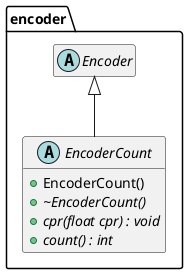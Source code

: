 @startuml encoder_count
hide empty members

namespace encoder {
abstract EncoderCount {
	+ EncoderCount()
	+ {abstract} ~EncoderCount()
	+ {abstract} cpr(float cpr) : void
	+ {abstract} count() : int
}
}
abstract encoder.Encoder
encoder.EncoderCount -up-|> encoder.Encoder

@enduml
